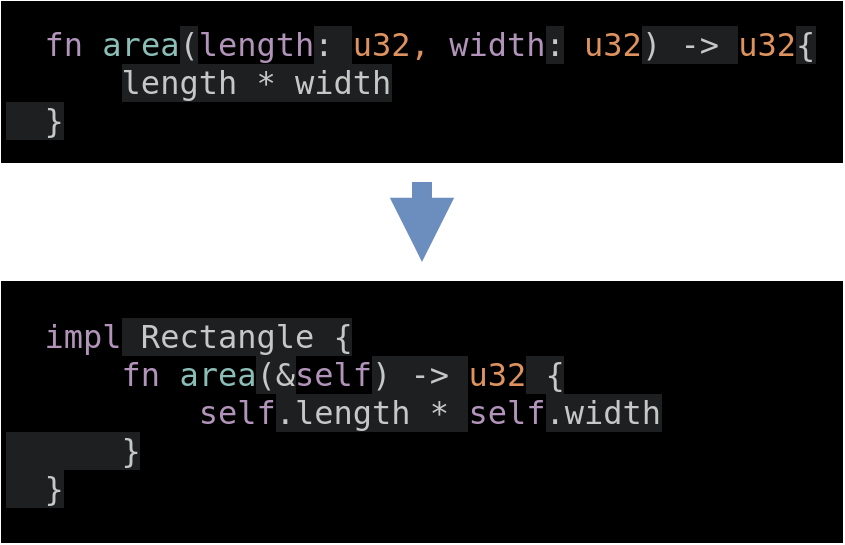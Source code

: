 <mxfile version="16.5.3" type="device"><diagram id="jD0Chezt8Cep8yN9FJ0X" name="Page-1"><mxGraphModel dx="512" dy="627" grid="1" gridSize="10" guides="1" tooltips="1" connect="1" arrows="1" fold="1" page="1" pageScale="1" pageWidth="827" pageHeight="1169" math="0" shadow="0"><root><mxCell id="0"/><mxCell id="1" parent="0"/><mxCell id="RF8T9fZSm1rMFU2akK5s-2" value="&lt;span class=&quot;hljs-function&quot; style=&quot;font-size: 16px ; color: rgb(129 , 162 , 190) ; font-family: &amp;#34;source code pro&amp;#34; , &amp;#34;consolas&amp;#34; , &amp;#34;ubuntu mono&amp;#34; , &amp;#34;menlo&amp;#34; , &amp;#34;dejavu sans mono&amp;#34; , monospace , monospace&quot;&gt;&lt;span class=&quot;hljs-keyword&quot; style=&quot;color: rgb(178 , 148 , 187)&quot;&gt;&amp;nbsp; fn&lt;/span&gt;&amp;nbsp;&lt;span class=&quot;hljs-title&quot; style=&quot;color: rgb(138 , 190 , 183)&quot;&gt;area&lt;/span&gt;&lt;/span&gt;&lt;span style=&quot;font-size: 16px ; color: rgb(197 , 200 , 198) ; font-family: &amp;#34;source code pro&amp;#34; , &amp;#34;consolas&amp;#34; , &amp;#34;ubuntu mono&amp;#34; , &amp;#34;menlo&amp;#34; , &amp;#34;dejavu sans mono&amp;#34; , monospace , monospace ; background-color: rgb(29 , 31 , 33)&quot;&gt;(&lt;/span&gt;&lt;span class=&quot;hljs-keyword&quot; style=&quot;font-size: 16px ; color: rgb(178 , 148 , 187) ; font-family: &amp;#34;source code pro&amp;#34; , &amp;#34;consolas&amp;#34; , &amp;#34;ubuntu mono&amp;#34; , &amp;#34;menlo&amp;#34; , &amp;#34;dejavu sans mono&amp;#34; , monospace , monospace&quot;&gt;length&lt;span style=&quot;color: rgb(197 , 200 , 198) ; background-color: rgb(29 , 31 , 33)&quot;&gt;:&amp;nbsp;&lt;/span&gt;&lt;span style=&quot;color: rgb(222 , 147 , 95)&quot;&gt;u32,&amp;nbsp;&lt;/span&gt;width&lt;span style=&quot;color: rgb(197 , 200 , 198) ; background-color: rgb(29 , 31 , 33)&quot;&gt;:&lt;/span&gt;&lt;span style=&quot;color: rgb(222 , 147 , 95)&quot;&gt;&amp;nbsp;&lt;/span&gt;&lt;span style=&quot;color: rgb(222 , 147 , 95)&quot;&gt;u32&lt;/span&gt;&lt;/span&gt;&lt;span style=&quot;font-size: 16px ; color: rgb(197 , 200 , 198) ; font-family: &amp;#34;source code pro&amp;#34; , &amp;#34;consolas&amp;#34; , &amp;#34;ubuntu mono&amp;#34; , &amp;#34;menlo&amp;#34; , &amp;#34;dejavu sans mono&amp;#34; , monospace , monospace ; background-color: rgb(29 , 31 , 33)&quot;&gt;) -&amp;gt;&amp;nbsp;&lt;/span&gt;&lt;span class=&quot;hljs-built_in&quot; style=&quot;font-size: 16px ; color: rgb(222 , 147 , 95) ; font-family: &amp;#34;source code pro&amp;#34; , &amp;#34;consolas&amp;#34; , &amp;#34;ubuntu mono&amp;#34; , &amp;#34;menlo&amp;#34; , &amp;#34;dejavu sans mono&amp;#34; , monospace , monospace&quot;&gt;u32&lt;/span&gt;&lt;span style=&quot;font-size: 16px ; color: rgb(197 , 200 , 198) ; font-family: &amp;#34;source code pro&amp;#34; , &amp;#34;consolas&amp;#34; , &amp;#34;ubuntu mono&amp;#34; , &amp;#34;menlo&amp;#34; , &amp;#34;dejavu sans mono&amp;#34; , monospace , monospace ; background-color: rgb(29 , 31 , 33)&quot;&gt;{&lt;br&gt;&lt;/span&gt;&lt;span class=&quot;hljs-keyword&quot; style=&quot;font-size: 16px ; color: rgb(178 , 148 , 187) ; font-family: &amp;#34;source code pro&amp;#34; , &amp;#34;consolas&amp;#34; , &amp;#34;ubuntu mono&amp;#34; , &amp;#34;menlo&amp;#34; , &amp;#34;dejavu sans mono&amp;#34; , monospace , monospace&quot;&gt;&lt;span&gt;&lt;/span&gt;&amp;nbsp; &amp;nbsp; &amp;nbsp;&amp;nbsp;&lt;/span&gt;&lt;span style=&quot;font-size: 16px ; color: rgb(197 , 200 , 198) ; font-family: &amp;#34;source code pro&amp;#34; , &amp;#34;consolas&amp;#34; , &amp;#34;ubuntu mono&amp;#34; , &amp;#34;menlo&amp;#34; , &amp;#34;dejavu sans mono&amp;#34; , monospace , monospace ; background-color: rgb(29 , 31 , 33)&quot;&gt;length *&amp;nbsp;&lt;/span&gt;&lt;span style=&quot;font-size: 16px ; color: rgb(197 , 200 , 198) ; font-family: &amp;#34;source code pro&amp;#34; , &amp;#34;consolas&amp;#34; , &amp;#34;ubuntu mono&amp;#34; , &amp;#34;menlo&amp;#34; , &amp;#34;dejavu sans mono&amp;#34; , monospace , monospace ; background-color: rgb(29 , 31 , 33)&quot;&gt;width&lt;br&gt;&amp;nbsp; }&lt;br&gt;&lt;/span&gt;" style="rounded=0;whiteSpace=wrap;html=1;align=left;fontColor=#F5F5F5;fillColor=#000000;" vertex="1" parent="1"><mxGeometry x="20" y="90" width="420" height="80" as="geometry"/></mxCell><mxCell id="RF8T9fZSm1rMFU2akK5s-3" value="&lt;font style=&quot;font-size: 16px&quot;&gt;&lt;span class=&quot;hljs-keyword&quot; style=&quot;color: rgb(178 , 148 , 187) ; font-family: &amp;#34;source code pro&amp;#34; , &amp;#34;consolas&amp;#34; , &amp;#34;ubuntu mono&amp;#34; , &amp;#34;menlo&amp;#34; , &amp;#34;dejavu sans mono&amp;#34; , monospace , monospace&quot;&gt;&amp;nbsp; impl&lt;/span&gt;&lt;span style=&quot;color: rgb(197 , 200 , 198) ; font-family: &amp;#34;source code pro&amp;#34; , &amp;#34;consolas&amp;#34; , &amp;#34;ubuntu mono&amp;#34; , &amp;#34;menlo&amp;#34; , &amp;#34;dejavu sans mono&amp;#34; , monospace , monospace ; background-color: rgb(29 , 31 , 33)&quot;&gt; Rectangle {&lt;br&gt;&lt;/span&gt;&lt;span class=&quot;hljs-function&quot; style=&quot;color: rgb(129 , 162 , 190) ; font-family: &amp;#34;source code pro&amp;#34; , &amp;#34;consolas&amp;#34; , &amp;#34;ubuntu mono&amp;#34; , &amp;#34;menlo&amp;#34; , &amp;#34;dejavu sans mono&amp;#34; , monospace , monospace&quot;&gt;&lt;span class=&quot;hljs-keyword&quot; style=&quot;color: rgb(178 , 148 , 187)&quot;&gt;&amp;nbsp; &amp;nbsp; &amp;nbsp; fn&lt;/span&gt; &lt;span class=&quot;hljs-title&quot; style=&quot;color: rgb(138 , 190 , 183)&quot;&gt;area&lt;/span&gt;&lt;/span&gt;&lt;span style=&quot;color: rgb(197 , 200 , 198) ; font-family: &amp;#34;source code pro&amp;#34; , &amp;#34;consolas&amp;#34; , &amp;#34;ubuntu mono&amp;#34; , &amp;#34;menlo&amp;#34; , &amp;#34;dejavu sans mono&amp;#34; , monospace , monospace ; background-color: rgb(29 , 31 , 33)&quot;&gt;(&amp;amp;&lt;/span&gt;&lt;span class=&quot;hljs-keyword&quot; style=&quot;color: rgb(178 , 148 , 187) ; font-family: &amp;#34;source code pro&amp;#34; , &amp;#34;consolas&amp;#34; , &amp;#34;ubuntu mono&amp;#34; , &amp;#34;menlo&amp;#34; , &amp;#34;dejavu sans mono&amp;#34; , monospace , monospace&quot;&gt;self&lt;/span&gt;&lt;span style=&quot;color: rgb(197 , 200 , 198) ; font-family: &amp;#34;source code pro&amp;#34; , &amp;#34;consolas&amp;#34; , &amp;#34;ubuntu mono&amp;#34; , &amp;#34;menlo&amp;#34; , &amp;#34;dejavu sans mono&amp;#34; , monospace , monospace ; background-color: rgb(29 , 31 , 33)&quot;&gt;) -&amp;gt; &lt;/span&gt;&lt;span class=&quot;hljs-built_in&quot; style=&quot;color: rgb(222 , 147 , 95) ; font-family: &amp;#34;source code pro&amp;#34; , &amp;#34;consolas&amp;#34; , &amp;#34;ubuntu mono&amp;#34; , &amp;#34;menlo&amp;#34; , &amp;#34;dejavu sans mono&amp;#34; , monospace , monospace&quot;&gt;u32&lt;/span&gt;&lt;span style=&quot;color: rgb(197 , 200 , 198) ; font-family: &amp;#34;source code pro&amp;#34; , &amp;#34;consolas&amp;#34; , &amp;#34;ubuntu mono&amp;#34; , &amp;#34;menlo&amp;#34; , &amp;#34;dejavu sans mono&amp;#34; , monospace , monospace ; background-color: rgb(29 , 31 , 33)&quot;&gt; {&lt;br&gt;        &lt;/span&gt;&lt;span class=&quot;hljs-keyword&quot; style=&quot;color: rgb(178 , 148 , 187) ; font-family: &amp;#34;source code pro&amp;#34; , &amp;#34;consolas&amp;#34; , &amp;#34;ubuntu mono&amp;#34; , &amp;#34;menlo&amp;#34; , &amp;#34;dejavu sans mono&amp;#34; , monospace , monospace&quot;&gt;&lt;span style=&quot;white-space: pre&quot;&gt;&#9;&lt;/span&gt;&amp;nbsp; self&lt;/span&gt;&lt;span style=&quot;color: rgb(197 , 200 , 198) ; font-family: &amp;#34;source code pro&amp;#34; , &amp;#34;consolas&amp;#34; , &amp;#34;ubuntu mono&amp;#34; , &amp;#34;menlo&amp;#34; , &amp;#34;dejavu sans mono&amp;#34; , monospace , monospace ; background-color: rgb(29 , 31 , 33)&quot;&gt;.length * &lt;/span&gt;&lt;span class=&quot;hljs-keyword&quot; style=&quot;color: rgb(178 , 148 , 187) ; font-family: &amp;#34;source code pro&amp;#34; , &amp;#34;consolas&amp;#34; , &amp;#34;ubuntu mono&amp;#34; , &amp;#34;menlo&amp;#34; , &amp;#34;dejavu sans mono&amp;#34; , monospace , monospace&quot;&gt;self&lt;/span&gt;&lt;span style=&quot;color: rgb(197 , 200 , 198) ; font-family: &amp;#34;source code pro&amp;#34; , &amp;#34;consolas&amp;#34; , &amp;#34;ubuntu mono&amp;#34; , &amp;#34;menlo&amp;#34; , &amp;#34;dejavu sans mono&amp;#34; , monospace , monospace ; background-color: rgb(29 , 31 , 33)&quot;&gt;.width&lt;br&gt;&amp;nbsp; &amp;nbsp; &amp;nbsp; }&lt;br&gt;&amp;nbsp; }&lt;/span&gt;&lt;/font&gt;" style="rounded=0;whiteSpace=wrap;html=1;align=left;fontColor=#F5F5F5;fillColor=#000000;" vertex="1" parent="1"><mxGeometry x="20" y="230" width="420" height="130" as="geometry"/></mxCell><mxCell id="RF8T9fZSm1rMFU2akK5s-6" value="" style="endArrow=block;html=1;rounded=0;fontSize=16;fontColor=#F5F5F5;strokeWidth=10;endFill=1;fillColor=#dae8fc;strokeColor=#6c8ebf;" edge="1" parent="1"><mxGeometry width="50" height="50" relative="1" as="geometry"><mxPoint x="230" y="180" as="sourcePoint"/><mxPoint x="230" y="220" as="targetPoint"/></mxGeometry></mxCell></root></mxGraphModel></diagram></mxfile>